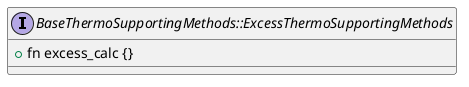 @startuml excess_thermo_methods_class_diagram

Interface BaseThermoSupportingMethods::ExcessThermoSupportingMethods {
    + fn excess_calc {}
}

@enduml
